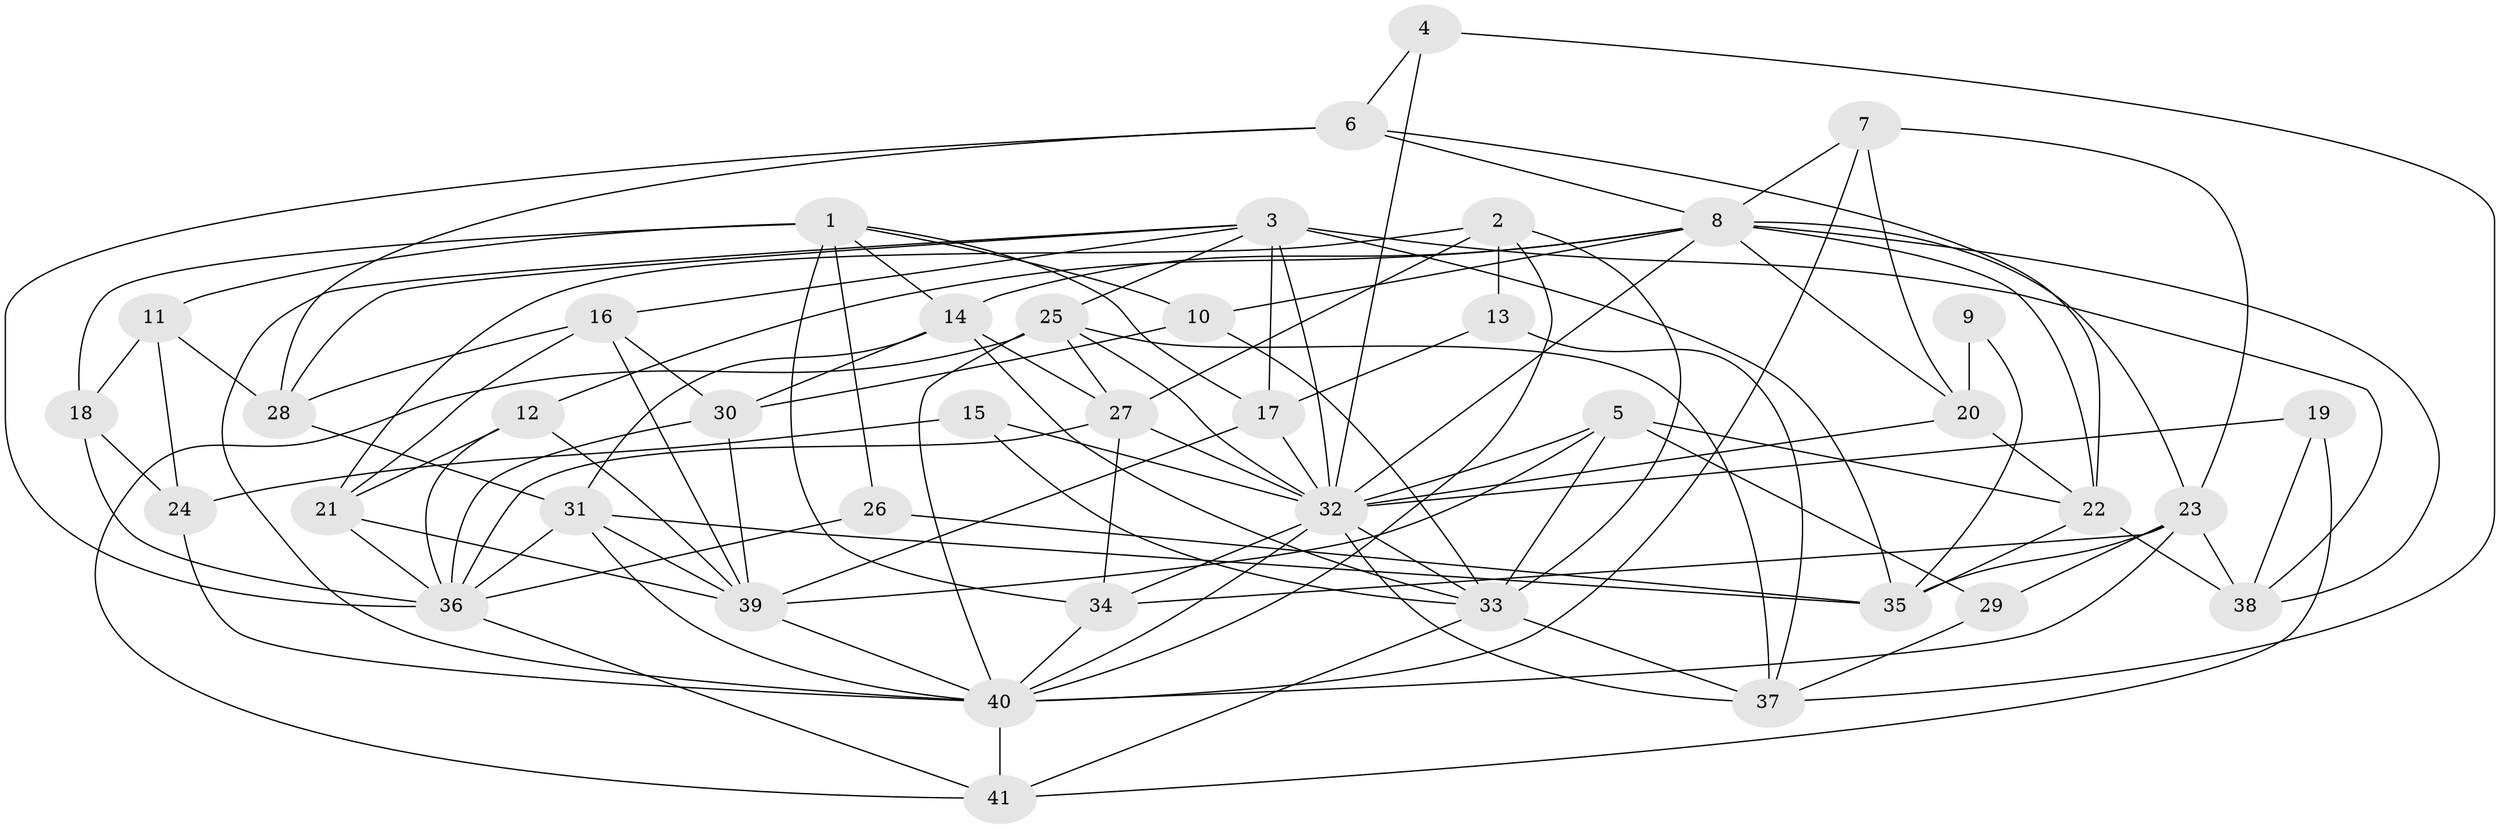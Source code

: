 // original degree distribution, {6: 0.08536585365853659, 4: 0.36585365853658536, 2: 0.07317073170731707, 3: 0.2926829268292683, 5: 0.14634146341463414, 7: 0.024390243902439025, 8: 0.012195121951219513}
// Generated by graph-tools (version 1.1) at 2025/50/03/09/25 03:50:03]
// undirected, 41 vertices, 114 edges
graph export_dot {
graph [start="1"]
  node [color=gray90,style=filled];
  1;
  2;
  3;
  4;
  5;
  6;
  7;
  8;
  9;
  10;
  11;
  12;
  13;
  14;
  15;
  16;
  17;
  18;
  19;
  20;
  21;
  22;
  23;
  24;
  25;
  26;
  27;
  28;
  29;
  30;
  31;
  32;
  33;
  34;
  35;
  36;
  37;
  38;
  39;
  40;
  41;
  1 -- 10 [weight=1.0];
  1 -- 11 [weight=1.0];
  1 -- 14 [weight=1.0];
  1 -- 17 [weight=1.0];
  1 -- 18 [weight=1.0];
  1 -- 26 [weight=1.0];
  1 -- 34 [weight=1.0];
  2 -- 13 [weight=1.0];
  2 -- 21 [weight=1.0];
  2 -- 27 [weight=1.0];
  2 -- 33 [weight=1.0];
  2 -- 40 [weight=1.0];
  3 -- 16 [weight=1.0];
  3 -- 17 [weight=1.0];
  3 -- 25 [weight=1.0];
  3 -- 28 [weight=1.0];
  3 -- 32 [weight=1.0];
  3 -- 35 [weight=2.0];
  3 -- 38 [weight=1.0];
  3 -- 40 [weight=1.0];
  4 -- 6 [weight=1.0];
  4 -- 32 [weight=1.0];
  4 -- 37 [weight=1.0];
  5 -- 22 [weight=1.0];
  5 -- 29 [weight=1.0];
  5 -- 32 [weight=1.0];
  5 -- 33 [weight=1.0];
  5 -- 39 [weight=1.0];
  6 -- 8 [weight=1.0];
  6 -- 22 [weight=1.0];
  6 -- 28 [weight=1.0];
  6 -- 36 [weight=1.0];
  7 -- 8 [weight=1.0];
  7 -- 20 [weight=1.0];
  7 -- 23 [weight=1.0];
  7 -- 40 [weight=1.0];
  8 -- 10 [weight=1.0];
  8 -- 12 [weight=1.0];
  8 -- 14 [weight=1.0];
  8 -- 20 [weight=1.0];
  8 -- 22 [weight=1.0];
  8 -- 23 [weight=1.0];
  8 -- 32 [weight=1.0];
  8 -- 38 [weight=1.0];
  9 -- 20 [weight=1.0];
  9 -- 35 [weight=1.0];
  10 -- 30 [weight=1.0];
  10 -- 33 [weight=1.0];
  11 -- 18 [weight=1.0];
  11 -- 24 [weight=1.0];
  11 -- 28 [weight=1.0];
  12 -- 21 [weight=1.0];
  12 -- 36 [weight=1.0];
  12 -- 39 [weight=1.0];
  13 -- 17 [weight=1.0];
  13 -- 37 [weight=1.0];
  14 -- 27 [weight=1.0];
  14 -- 30 [weight=1.0];
  14 -- 31 [weight=1.0];
  14 -- 33 [weight=1.0];
  15 -- 24 [weight=1.0];
  15 -- 32 [weight=1.0];
  15 -- 33 [weight=1.0];
  16 -- 21 [weight=1.0];
  16 -- 28 [weight=1.0];
  16 -- 30 [weight=1.0];
  16 -- 39 [weight=1.0];
  17 -- 32 [weight=1.0];
  17 -- 39 [weight=1.0];
  18 -- 24 [weight=2.0];
  18 -- 36 [weight=1.0];
  19 -- 32 [weight=1.0];
  19 -- 38 [weight=1.0];
  19 -- 41 [weight=1.0];
  20 -- 22 [weight=1.0];
  20 -- 32 [weight=1.0];
  21 -- 36 [weight=1.0];
  21 -- 39 [weight=1.0];
  22 -- 35 [weight=1.0];
  22 -- 38 [weight=1.0];
  23 -- 29 [weight=1.0];
  23 -- 34 [weight=1.0];
  23 -- 35 [weight=1.0];
  23 -- 38 [weight=1.0];
  23 -- 40 [weight=1.0];
  24 -- 40 [weight=1.0];
  25 -- 27 [weight=1.0];
  25 -- 32 [weight=1.0];
  25 -- 37 [weight=1.0];
  25 -- 40 [weight=1.0];
  25 -- 41 [weight=1.0];
  26 -- 35 [weight=2.0];
  26 -- 36 [weight=1.0];
  27 -- 32 [weight=1.0];
  27 -- 34 [weight=1.0];
  27 -- 36 [weight=1.0];
  28 -- 31 [weight=1.0];
  29 -- 37 [weight=1.0];
  30 -- 36 [weight=1.0];
  30 -- 39 [weight=1.0];
  31 -- 35 [weight=1.0];
  31 -- 36 [weight=1.0];
  31 -- 39 [weight=1.0];
  31 -- 40 [weight=1.0];
  32 -- 33 [weight=1.0];
  32 -- 34 [weight=1.0];
  32 -- 37 [weight=1.0];
  32 -- 40 [weight=1.0];
  33 -- 37 [weight=1.0];
  33 -- 41 [weight=1.0];
  34 -- 40 [weight=1.0];
  36 -- 41 [weight=1.0];
  39 -- 40 [weight=2.0];
  40 -- 41 [weight=1.0];
}
